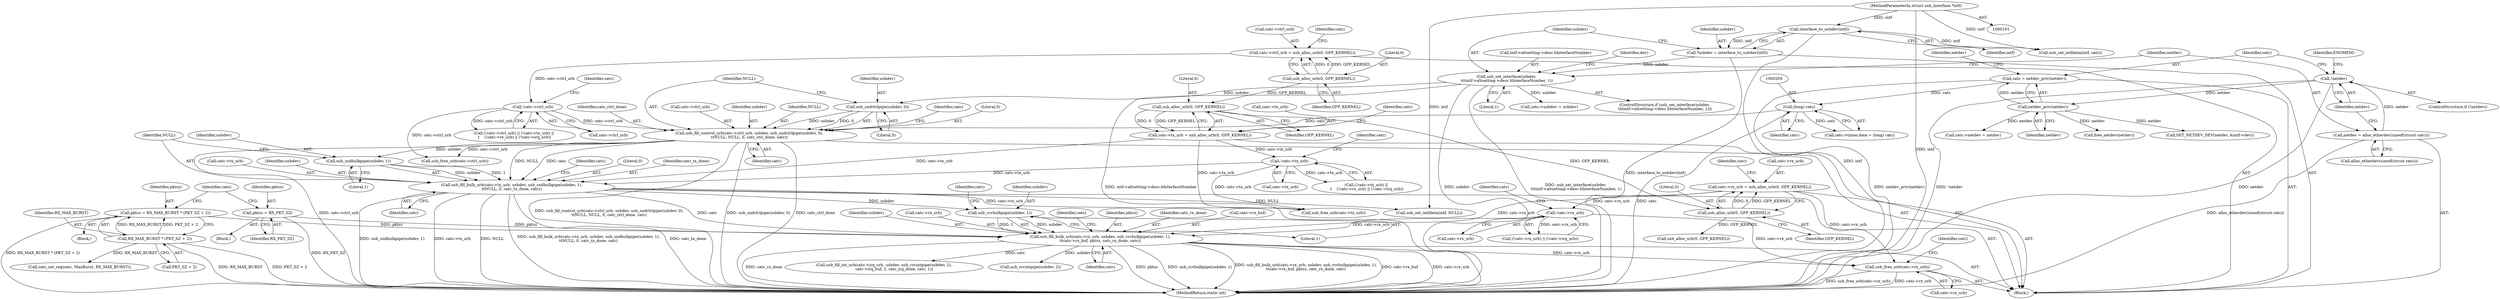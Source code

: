 digraph "0_linux_2d6a0e9de03ee658a9adc3bfb2f0ca55dff1e478@API" {
"1000631" [label="(Call,usb_free_urb(catc->rx_urb))"];
"1000355" [label="(Call,usb_fill_bulk_urb(catc->rx_urb, usbdev, usb_rcvbulkpipe(usbdev, 1),\n\t\tcatc->rx_buf, pktsz, catc_rx_done, catc))"];
"1000254" [label="(Call,!catc->rx_urb)"];
"1000228" [label="(Call,catc->rx_urb = usb_alloc_urb(0, GFP_KERNEL))"];
"1000232" [label="(Call,usb_alloc_urb(0, GFP_KERNEL))"];
"1000225" [label="(Call,usb_alloc_urb(0, GFP_KERNEL))"];
"1000218" [label="(Call,usb_alloc_urb(0, GFP_KERNEL))"];
"1000360" [label="(Call,usb_rcvbulkpipe(usbdev, 1))"];
"1000343" [label="(Call,usb_fill_bulk_urb(catc->tx_urb, usbdev, usb_sndbulkpipe(usbdev, 1),\n\t\tNULL, 0, catc_tx_done, catc))"];
"1000221" [label="(Call,catc->tx_urb = usb_alloc_urb(0, GFP_KERNEL))"];
"1000249" [label="(Call,!catc->tx_urb)"];
"1000348" [label="(Call,usb_sndbulkpipe(usbdev, 1))"];
"1000330" [label="(Call,usb_fill_control_urb(catc->ctrl_urb, usbdev, usb_sndctrlpipe(usbdev, 0),\n\t\tNULL, NULL, 0, catc_ctrl_done, catc))"];
"1000244" [label="(Call,!catc->ctrl_urb)"];
"1000214" [label="(Call,catc->ctrl_urb = usb_alloc_urb(0, GFP_KERNEL))"];
"1000335" [label="(Call,usb_sndctrlpipe(usbdev, 0))"];
"1000124" [label="(Call,usb_set_interface(usbdev,\n \t\t\tintf->altsetting->desc.bInterfaceNumber, 1))"];
"1000113" [label="(Call,*usbdev = interface_to_usbdev(intf))"];
"1000115" [label="(Call,interface_to_usbdev(intf))"];
"1000102" [label="(MethodParameterIn,struct usb_interface *intf)"];
"1000204" [label="(Call,(long) catc)"];
"1000152" [label="(Call,catc = netdev_priv(netdev))"];
"1000154" [label="(Call,netdev_priv(netdev))"];
"1000147" [label="(Call,!netdev)"];
"1000141" [label="(Call,netdev = alloc_etherdev(sizeof(struct catc)))"];
"1000318" [label="(Call,pktsz = RX_PKT_SZ)"];
"1000323" [label="(Call,pktsz = RX_MAX_BURST * (PKT_SZ + 2))"];
"1000325" [label="(Call,RX_MAX_BURST * (PKT_SZ + 2))"];
"1000334" [label="(Identifier,usbdev)"];
"1000219" [label="(Literal,0)"];
"1000253" [label="(Call,(!catc->rx_urb) || (!catc->irq_urb))"];
"1000336" [label="(Identifier,usbdev)"];
"1000251" [label="(Identifier,catc)"];
"1000243" [label="(Call,(!catc->ctrl_urb) || (!catc->tx_urb) || \n\t    (!catc->rx_urb) || (!catc->irq_urb))"];
"1000631" [label="(Call,usb_free_urb(catc->rx_urb))"];
"1000339" [label="(Identifier,NULL)"];
"1000325" [label="(Call,RX_MAX_BURST * (PKT_SZ + 2))"];
"1000533" [label="(Call,catc_set_reg(catc, MaxBurst, RX_MAX_BURST))"];
"1000324" [label="(Identifier,pktsz)"];
"1000155" [label="(Identifier,netdev)"];
"1000371" [label="(Identifier,catc)"];
"1000126" [label="(Call,intf->altsetting->desc.bInterfaceNumber)"];
"1000627" [label="(Call,usb_free_urb(catc->tx_urb))"];
"1000124" [label="(Call,usb_set_interface(usbdev,\n \t\t\tintf->altsetting->desc.bInterfaceNumber, 1))"];
"1000332" [label="(Identifier,catc)"];
"1000225" [label="(Call,usb_alloc_urb(0, GFP_KERNEL))"];
"1000343" [label="(Call,usb_fill_bulk_urb(catc->tx_urb, usbdev, usb_sndbulkpipe(usbdev, 1),\n\t\tNULL, 0, catc_tx_done, catc))"];
"1000361" [label="(Identifier,usbdev)"];
"1000342" [label="(Identifier,catc)"];
"1000331" [label="(Call,catc->ctrl_urb)"];
"1000338" [label="(Identifier,NULL)"];
"1000250" [label="(Call,catc->tx_urb)"];
"1000643" [label="(MethodReturn,static int)"];
"1000148" [label="(Identifier,netdev)"];
"1000154" [label="(Call,netdev_priv(netdev))"];
"1000151" [label="(Identifier,ENOMEM)"];
"1000623" [label="(Call,usb_free_urb(catc->ctrl_urb))"];
"1000357" [label="(Identifier,catc)"];
"1000142" [label="(Identifier,netdev)"];
"1000369" [label="(Call,usb_fill_int_urb(catc->irq_urb, usbdev, usb_rcvintpipe(usbdev, 2),\n                 catc->irq_buf, 2, catc_irq_done, catc, 1))"];
"1000322" [label="(Block,)"];
"1000374" [label="(Call,usb_rcvintpipe(usbdev, 2))"];
"1000368" [label="(Identifier,catc)"];
"1000345" [label="(Identifier,catc)"];
"1000125" [label="(Identifier,usbdev)"];
"1000366" [label="(Identifier,pktsz)"];
"1000637" [label="(Identifier,catc)"];
"1000115" [label="(Call,interface_to_usbdev(intf))"];
"1000173" [label="(Call,catc->usbdev = usbdev)"];
"1000206" [label="(Identifier,catc)"];
"1000226" [label="(Literal,0)"];
"1000352" [label="(Literal,0)"];
"1000354" [label="(Identifier,catc)"];
"1000248" [label="(Call,(!catc->tx_urb) || \n\t    (!catc->rx_urb) || (!catc->irq_urb))"];
"1000123" [label="(ControlStructure,if (usb_set_interface(usbdev,\n \t\t\tintf->altsetting->desc.bInterfaceNumber, 1)))"];
"1000136" [label="(Identifier,dev)"];
"1000116" [label="(Identifier,intf)"];
"1000133" [label="(Literal,1)"];
"1000318" [label="(Call,pktsz = RX_PKT_SZ)"];
"1000351" [label="(Identifier,NULL)"];
"1000214" [label="(Call,catc->ctrl_urb = usb_alloc_urb(0, GFP_KERNEL))"];
"1000353" [label="(Identifier,catc_tx_done)"];
"1000367" [label="(Identifier,catc_rx_done)"];
"1000335" [label="(Call,usb_sndctrlpipe(usbdev, 0))"];
"1000255" [label="(Call,catc->rx_urb)"];
"1000350" [label="(Literal,1)"];
"1000232" [label="(Call,usb_alloc_urb(0, GFP_KERNEL))"];
"1000113" [label="(Call,*usbdev = interface_to_usbdev(intf))"];
"1000158" [label="(Identifier,netdev)"];
"1000254" [label="(Call,!catc->rx_urb)"];
"1000323" [label="(Call,pktsz = RX_MAX_BURST * (PKT_SZ + 2))"];
"1000320" [label="(Identifier,RX_PKT_SZ)"];
"1000244" [label="(Call,!catc->ctrl_urb)"];
"1000639" [label="(Call,free_netdev(netdev))"];
"1000363" [label="(Call,catc->rx_buf)"];
"1000326" [label="(Identifier,RX_MAX_BURST)"];
"1000303" [label="(Block,)"];
"1000237" [label="(Identifier,catc)"];
"1000260" [label="(Identifier,catc)"];
"1000147" [label="(Call,!netdev)"];
"1000141" [label="(Call,netdev = alloc_etherdev(sizeof(struct catc)))"];
"1000215" [label="(Call,catc->ctrl_urb)"];
"1000222" [label="(Call,catc->tx_urb)"];
"1000355" [label="(Call,usb_fill_bulk_urb(catc->rx_urb, usbdev, usb_rcvbulkpipe(usbdev, 1),\n\t\tcatc->rx_buf, pktsz, catc_rx_done, catc))"];
"1000340" [label="(Literal,0)"];
"1000227" [label="(Identifier,GFP_KERNEL)"];
"1000344" [label="(Call,catc->tx_urb)"];
"1000152" [label="(Call,catc = netdev_priv(netdev))"];
"1000319" [label="(Identifier,pktsz)"];
"1000327" [label="(Call,PKT_SZ + 2)"];
"1000348" [label="(Call,usb_sndbulkpipe(usbdev, 1))"];
"1000204" [label="(Call,(long) catc)"];
"1000360" [label="(Call,usb_rcvbulkpipe(usbdev, 1))"];
"1000239" [label="(Call,usb_alloc_urb(0, GFP_KERNEL))"];
"1000153" [label="(Identifier,catc)"];
"1000221" [label="(Call,catc->tx_urb = usb_alloc_urb(0, GFP_KERNEL))"];
"1000347" [label="(Identifier,usbdev)"];
"1000362" [label="(Literal,1)"];
"1000603" [label="(Call,SET_NETDEV_DEV(netdev, &intf->dev))"];
"1000218" [label="(Call,usb_alloc_urb(0, GFP_KERNEL))"];
"1000341" [label="(Identifier,catc_ctrl_done)"];
"1000359" [label="(Identifier,usbdev)"];
"1000114" [label="(Identifier,usbdev)"];
"1000245" [label="(Call,catc->ctrl_urb)"];
"1000349" [label="(Identifier,usbdev)"];
"1000619" [label="(Call,usb_set_intfdata(intf, NULL))"];
"1000356" [label="(Call,catc->rx_urb)"];
"1000230" [label="(Identifier,catc)"];
"1000364" [label="(Identifier,catc)"];
"1000143" [label="(Call,alloc_etherdev(sizeof(struct catc)))"];
"1000256" [label="(Identifier,catc)"];
"1000104" [label="(Block,)"];
"1000102" [label="(MethodParameterIn,struct usb_interface *intf)"];
"1000220" [label="(Identifier,GFP_KERNEL)"];
"1000198" [label="(Call,catc->timer.data = (long) catc)"];
"1000233" [label="(Literal,0)"];
"1000632" [label="(Call,catc->rx_urb)"];
"1000228" [label="(Call,catc->rx_urb = usb_alloc_urb(0, GFP_KERNEL))"];
"1000223" [label="(Identifier,catc)"];
"1000330" [label="(Call,usb_fill_control_urb(catc->ctrl_urb, usbdev, usb_sndctrlpipe(usbdev, 0),\n\t\tNULL, NULL, 0, catc_ctrl_done, catc))"];
"1000178" [label="(Call,catc->netdev = netdev)"];
"1000234" [label="(Identifier,GFP_KERNEL)"];
"1000600" [label="(Call,usb_set_intfdata(intf, catc))"];
"1000337" [label="(Literal,0)"];
"1000249" [label="(Call,!catc->tx_urb)"];
"1000146" [label="(ControlStructure,if (!netdev))"];
"1000229" [label="(Call,catc->rx_urb)"];
"1000631" -> "1000104"  [label="AST: "];
"1000631" -> "1000632"  [label="CFG: "];
"1000632" -> "1000631"  [label="AST: "];
"1000637" -> "1000631"  [label="CFG: "];
"1000631" -> "1000643"  [label="DDG: catc->rx_urb"];
"1000631" -> "1000643"  [label="DDG: usb_free_urb(catc->rx_urb)"];
"1000355" -> "1000631"  [label="DDG: catc->rx_urb"];
"1000254" -> "1000631"  [label="DDG: catc->rx_urb"];
"1000228" -> "1000631"  [label="DDG: catc->rx_urb"];
"1000355" -> "1000104"  [label="AST: "];
"1000355" -> "1000368"  [label="CFG: "];
"1000356" -> "1000355"  [label="AST: "];
"1000359" -> "1000355"  [label="AST: "];
"1000360" -> "1000355"  [label="AST: "];
"1000363" -> "1000355"  [label="AST: "];
"1000366" -> "1000355"  [label="AST: "];
"1000367" -> "1000355"  [label="AST: "];
"1000368" -> "1000355"  [label="AST: "];
"1000371" -> "1000355"  [label="CFG: "];
"1000355" -> "1000643"  [label="DDG: catc->rx_urb"];
"1000355" -> "1000643"  [label="DDG: catc_rx_done"];
"1000355" -> "1000643"  [label="DDG: pktsz"];
"1000355" -> "1000643"  [label="DDG: usb_rcvbulkpipe(usbdev, 1)"];
"1000355" -> "1000643"  [label="DDG: usb_fill_bulk_urb(catc->rx_urb, usbdev, usb_rcvbulkpipe(usbdev, 1),\n\t\tcatc->rx_buf, pktsz, catc_rx_done, catc)"];
"1000355" -> "1000643"  [label="DDG: catc->rx_buf"];
"1000254" -> "1000355"  [label="DDG: catc->rx_urb"];
"1000228" -> "1000355"  [label="DDG: catc->rx_urb"];
"1000360" -> "1000355"  [label="DDG: usbdev"];
"1000360" -> "1000355"  [label="DDG: 1"];
"1000318" -> "1000355"  [label="DDG: pktsz"];
"1000323" -> "1000355"  [label="DDG: pktsz"];
"1000343" -> "1000355"  [label="DDG: catc"];
"1000355" -> "1000374"  [label="DDG: usbdev"];
"1000355" -> "1000369"  [label="DDG: catc"];
"1000254" -> "1000253"  [label="AST: "];
"1000254" -> "1000255"  [label="CFG: "];
"1000255" -> "1000254"  [label="AST: "];
"1000260" -> "1000254"  [label="CFG: "];
"1000253" -> "1000254"  [label="CFG: "];
"1000254" -> "1000253"  [label="DDG: catc->rx_urb"];
"1000228" -> "1000254"  [label="DDG: catc->rx_urb"];
"1000228" -> "1000104"  [label="AST: "];
"1000228" -> "1000232"  [label="CFG: "];
"1000229" -> "1000228"  [label="AST: "];
"1000232" -> "1000228"  [label="AST: "];
"1000237" -> "1000228"  [label="CFG: "];
"1000232" -> "1000228"  [label="DDG: 0"];
"1000232" -> "1000228"  [label="DDG: GFP_KERNEL"];
"1000232" -> "1000234"  [label="CFG: "];
"1000233" -> "1000232"  [label="AST: "];
"1000234" -> "1000232"  [label="AST: "];
"1000225" -> "1000232"  [label="DDG: GFP_KERNEL"];
"1000232" -> "1000239"  [label="DDG: GFP_KERNEL"];
"1000225" -> "1000221"  [label="AST: "];
"1000225" -> "1000227"  [label="CFG: "];
"1000226" -> "1000225"  [label="AST: "];
"1000227" -> "1000225"  [label="AST: "];
"1000221" -> "1000225"  [label="CFG: "];
"1000225" -> "1000221"  [label="DDG: 0"];
"1000225" -> "1000221"  [label="DDG: GFP_KERNEL"];
"1000218" -> "1000225"  [label="DDG: GFP_KERNEL"];
"1000218" -> "1000214"  [label="AST: "];
"1000218" -> "1000220"  [label="CFG: "];
"1000219" -> "1000218"  [label="AST: "];
"1000220" -> "1000218"  [label="AST: "];
"1000214" -> "1000218"  [label="CFG: "];
"1000218" -> "1000214"  [label="DDG: 0"];
"1000218" -> "1000214"  [label="DDG: GFP_KERNEL"];
"1000360" -> "1000362"  [label="CFG: "];
"1000361" -> "1000360"  [label="AST: "];
"1000362" -> "1000360"  [label="AST: "];
"1000364" -> "1000360"  [label="CFG: "];
"1000343" -> "1000360"  [label="DDG: usbdev"];
"1000343" -> "1000104"  [label="AST: "];
"1000343" -> "1000354"  [label="CFG: "];
"1000344" -> "1000343"  [label="AST: "];
"1000347" -> "1000343"  [label="AST: "];
"1000348" -> "1000343"  [label="AST: "];
"1000351" -> "1000343"  [label="AST: "];
"1000352" -> "1000343"  [label="AST: "];
"1000353" -> "1000343"  [label="AST: "];
"1000354" -> "1000343"  [label="AST: "];
"1000357" -> "1000343"  [label="CFG: "];
"1000343" -> "1000643"  [label="DDG: catc->tx_urb"];
"1000343" -> "1000643"  [label="DDG: NULL"];
"1000343" -> "1000643"  [label="DDG: usb_fill_bulk_urb(catc->tx_urb, usbdev, usb_sndbulkpipe(usbdev, 1),\n\t\tNULL, 0, catc_tx_done, catc)"];
"1000343" -> "1000643"  [label="DDG: catc_tx_done"];
"1000343" -> "1000643"  [label="DDG: usb_sndbulkpipe(usbdev, 1)"];
"1000221" -> "1000343"  [label="DDG: catc->tx_urb"];
"1000249" -> "1000343"  [label="DDG: catc->tx_urb"];
"1000348" -> "1000343"  [label="DDG: usbdev"];
"1000348" -> "1000343"  [label="DDG: 1"];
"1000330" -> "1000343"  [label="DDG: NULL"];
"1000330" -> "1000343"  [label="DDG: catc"];
"1000343" -> "1000619"  [label="DDG: NULL"];
"1000343" -> "1000627"  [label="DDG: catc->tx_urb"];
"1000221" -> "1000104"  [label="AST: "];
"1000222" -> "1000221"  [label="AST: "];
"1000230" -> "1000221"  [label="CFG: "];
"1000221" -> "1000249"  [label="DDG: catc->tx_urb"];
"1000221" -> "1000627"  [label="DDG: catc->tx_urb"];
"1000249" -> "1000248"  [label="AST: "];
"1000249" -> "1000250"  [label="CFG: "];
"1000250" -> "1000249"  [label="AST: "];
"1000256" -> "1000249"  [label="CFG: "];
"1000248" -> "1000249"  [label="CFG: "];
"1000249" -> "1000248"  [label="DDG: catc->tx_urb"];
"1000249" -> "1000627"  [label="DDG: catc->tx_urb"];
"1000348" -> "1000350"  [label="CFG: "];
"1000349" -> "1000348"  [label="AST: "];
"1000350" -> "1000348"  [label="AST: "];
"1000351" -> "1000348"  [label="CFG: "];
"1000330" -> "1000348"  [label="DDG: usbdev"];
"1000330" -> "1000104"  [label="AST: "];
"1000330" -> "1000342"  [label="CFG: "];
"1000331" -> "1000330"  [label="AST: "];
"1000334" -> "1000330"  [label="AST: "];
"1000335" -> "1000330"  [label="AST: "];
"1000338" -> "1000330"  [label="AST: "];
"1000339" -> "1000330"  [label="AST: "];
"1000340" -> "1000330"  [label="AST: "];
"1000341" -> "1000330"  [label="AST: "];
"1000342" -> "1000330"  [label="AST: "];
"1000345" -> "1000330"  [label="CFG: "];
"1000330" -> "1000643"  [label="DDG: catc->ctrl_urb"];
"1000330" -> "1000643"  [label="DDG: usb_fill_control_urb(catc->ctrl_urb, usbdev, usb_sndctrlpipe(usbdev, 0),\n\t\tNULL, NULL, 0, catc_ctrl_done, catc)"];
"1000330" -> "1000643"  [label="DDG: usb_sndctrlpipe(usbdev, 0)"];
"1000330" -> "1000643"  [label="DDG: catc_ctrl_done"];
"1000244" -> "1000330"  [label="DDG: catc->ctrl_urb"];
"1000335" -> "1000330"  [label="DDG: usbdev"];
"1000335" -> "1000330"  [label="DDG: 0"];
"1000204" -> "1000330"  [label="DDG: catc"];
"1000330" -> "1000623"  [label="DDG: catc->ctrl_urb"];
"1000244" -> "1000243"  [label="AST: "];
"1000244" -> "1000245"  [label="CFG: "];
"1000245" -> "1000244"  [label="AST: "];
"1000251" -> "1000244"  [label="CFG: "];
"1000243" -> "1000244"  [label="CFG: "];
"1000244" -> "1000243"  [label="DDG: catc->ctrl_urb"];
"1000214" -> "1000244"  [label="DDG: catc->ctrl_urb"];
"1000244" -> "1000623"  [label="DDG: catc->ctrl_urb"];
"1000214" -> "1000104"  [label="AST: "];
"1000215" -> "1000214"  [label="AST: "];
"1000223" -> "1000214"  [label="CFG: "];
"1000335" -> "1000337"  [label="CFG: "];
"1000336" -> "1000335"  [label="AST: "];
"1000337" -> "1000335"  [label="AST: "];
"1000338" -> "1000335"  [label="CFG: "];
"1000124" -> "1000335"  [label="DDG: usbdev"];
"1000124" -> "1000123"  [label="AST: "];
"1000124" -> "1000133"  [label="CFG: "];
"1000125" -> "1000124"  [label="AST: "];
"1000126" -> "1000124"  [label="AST: "];
"1000133" -> "1000124"  [label="AST: "];
"1000136" -> "1000124"  [label="CFG: "];
"1000142" -> "1000124"  [label="CFG: "];
"1000124" -> "1000643"  [label="DDG: intf->altsetting->desc.bInterfaceNumber"];
"1000124" -> "1000643"  [label="DDG: usbdev"];
"1000124" -> "1000643"  [label="DDG: usb_set_interface(usbdev,\n \t\t\tintf->altsetting->desc.bInterfaceNumber, 1)"];
"1000113" -> "1000124"  [label="DDG: usbdev"];
"1000124" -> "1000173"  [label="DDG: usbdev"];
"1000113" -> "1000104"  [label="AST: "];
"1000113" -> "1000115"  [label="CFG: "];
"1000114" -> "1000113"  [label="AST: "];
"1000115" -> "1000113"  [label="AST: "];
"1000125" -> "1000113"  [label="CFG: "];
"1000113" -> "1000643"  [label="DDG: interface_to_usbdev(intf)"];
"1000115" -> "1000113"  [label="DDG: intf"];
"1000115" -> "1000116"  [label="CFG: "];
"1000116" -> "1000115"  [label="AST: "];
"1000115" -> "1000643"  [label="DDG: intf"];
"1000102" -> "1000115"  [label="DDG: intf"];
"1000115" -> "1000600"  [label="DDG: intf"];
"1000102" -> "1000101"  [label="AST: "];
"1000102" -> "1000643"  [label="DDG: intf"];
"1000102" -> "1000600"  [label="DDG: intf"];
"1000102" -> "1000619"  [label="DDG: intf"];
"1000204" -> "1000198"  [label="AST: "];
"1000204" -> "1000206"  [label="CFG: "];
"1000205" -> "1000204"  [label="AST: "];
"1000206" -> "1000204"  [label="AST: "];
"1000198" -> "1000204"  [label="CFG: "];
"1000204" -> "1000643"  [label="DDG: catc"];
"1000204" -> "1000198"  [label="DDG: catc"];
"1000152" -> "1000204"  [label="DDG: catc"];
"1000152" -> "1000104"  [label="AST: "];
"1000152" -> "1000154"  [label="CFG: "];
"1000153" -> "1000152"  [label="AST: "];
"1000154" -> "1000152"  [label="AST: "];
"1000158" -> "1000152"  [label="CFG: "];
"1000152" -> "1000643"  [label="DDG: netdev_priv(netdev)"];
"1000154" -> "1000152"  [label="DDG: netdev"];
"1000154" -> "1000155"  [label="CFG: "];
"1000155" -> "1000154"  [label="AST: "];
"1000147" -> "1000154"  [label="DDG: netdev"];
"1000154" -> "1000178"  [label="DDG: netdev"];
"1000154" -> "1000603"  [label="DDG: netdev"];
"1000154" -> "1000639"  [label="DDG: netdev"];
"1000147" -> "1000146"  [label="AST: "];
"1000147" -> "1000148"  [label="CFG: "];
"1000148" -> "1000147"  [label="AST: "];
"1000151" -> "1000147"  [label="CFG: "];
"1000153" -> "1000147"  [label="CFG: "];
"1000147" -> "1000643"  [label="DDG: netdev"];
"1000147" -> "1000643"  [label="DDG: !netdev"];
"1000141" -> "1000147"  [label="DDG: netdev"];
"1000141" -> "1000104"  [label="AST: "];
"1000141" -> "1000143"  [label="CFG: "];
"1000142" -> "1000141"  [label="AST: "];
"1000143" -> "1000141"  [label="AST: "];
"1000148" -> "1000141"  [label="CFG: "];
"1000141" -> "1000643"  [label="DDG: alloc_etherdev(sizeof(struct catc))"];
"1000318" -> "1000303"  [label="AST: "];
"1000318" -> "1000320"  [label="CFG: "];
"1000319" -> "1000318"  [label="AST: "];
"1000320" -> "1000318"  [label="AST: "];
"1000332" -> "1000318"  [label="CFG: "];
"1000318" -> "1000643"  [label="DDG: RX_PKT_SZ"];
"1000323" -> "1000322"  [label="AST: "];
"1000323" -> "1000325"  [label="CFG: "];
"1000324" -> "1000323"  [label="AST: "];
"1000325" -> "1000323"  [label="AST: "];
"1000332" -> "1000323"  [label="CFG: "];
"1000323" -> "1000643"  [label="DDG: RX_MAX_BURST * (PKT_SZ + 2)"];
"1000325" -> "1000323"  [label="DDG: RX_MAX_BURST"];
"1000325" -> "1000323"  [label="DDG: PKT_SZ + 2"];
"1000325" -> "1000327"  [label="CFG: "];
"1000326" -> "1000325"  [label="AST: "];
"1000327" -> "1000325"  [label="AST: "];
"1000325" -> "1000643"  [label="DDG: RX_MAX_BURST"];
"1000325" -> "1000643"  [label="DDG: PKT_SZ + 2"];
"1000325" -> "1000533"  [label="DDG: RX_MAX_BURST"];
}
